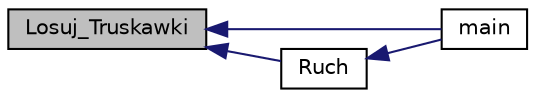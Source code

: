 digraph "Losuj_Truskawki"
{
  edge [fontname="Helvetica",fontsize="10",labelfontname="Helvetica",labelfontsize="10"];
  node [fontname="Helvetica",fontsize="10",shape=record];
  rankdir="LR";
  Node1 [label="Losuj_Truskawki",height=0.2,width=0.4,color="black", fillcolor="grey75", style="filled", fontcolor="black"];
  Node1 -> Node2 [dir="back",color="midnightblue",fontsize="10",style="solid",fontname="Helvetica"];
  Node2 [label="main",height=0.2,width=0.4,color="black", fillcolor="white", style="filled",URL="$main_8c.html#ae66f6b31b5ad750f1fe042a706a4e3d4",tooltip="Funkcja głowna. "];
  Node1 -> Node3 [dir="back",color="midnightblue",fontsize="10",style="solid",fontname="Helvetica"];
  Node3 [label="Ruch",height=0.2,width=0.4,color="black", fillcolor="white", style="filled",URL="$main_8c.html#a35e2fdff523e2ee8ef8846d9b7515ae8",tooltip="Ruch Najpierw funkcja sprawdza warunki jezeli zostala wcisnieta lewa strzalka to waz zmienia swoj kie..."];
  Node3 -> Node2 [dir="back",color="midnightblue",fontsize="10",style="solid",fontname="Helvetica"];
}
